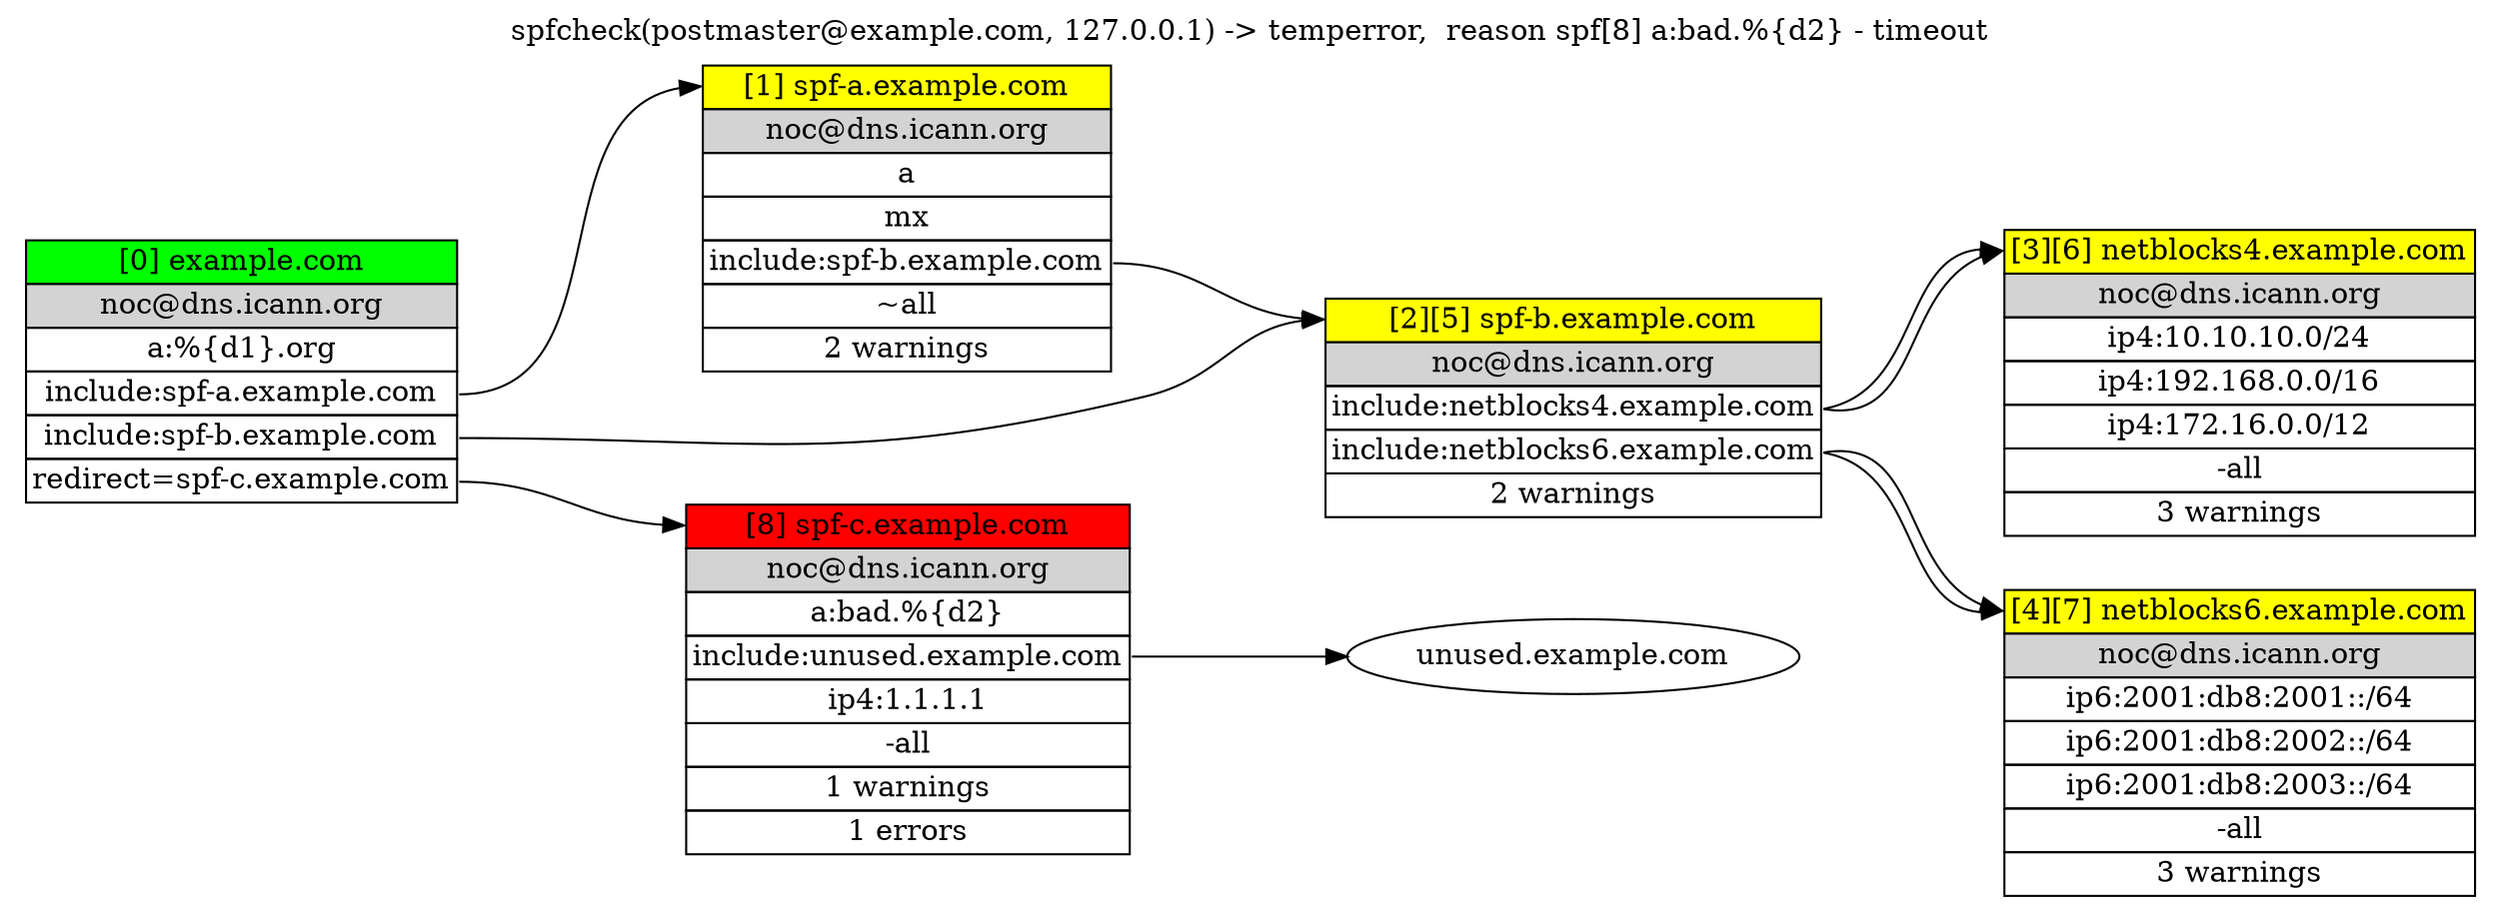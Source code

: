 
digraph SPF {
  label="spfcheck(postmaster@example.com, 127.0.0.1) -> temperror,  reason spf[8] a:bad.%{d2} - timeout
";
  labelloc="t";
  rankdir="LR";
  ranksep="1.0 equally";

  "example.com" [label=<
  <TABLE BORDER="0" CELLBORDER="1" CELLSPACING="0">
  <TR><TD PORT="TOP" BGCOLOR="green">[0] example.com</TD></TR>
  <TR><TD BGCOLOR="lightgray">noc@dns.icann.org</TD></TR>
  <TR><TD>a:%{d1}.org</TD></TR>
  <TR><TD PORT="1">include:spf-a.example.com</TD></TR>
  <TR><TD PORT="2">include:spf-b.example.com</TD></TR>
  <TR><TD PORT="3">redirect=spf-c.example.com</TD></TR>
  
  
  </TABLE>
  >, shape="plaintext"];

  "example.com":"1" -> "spf-a.example.com":"TOP";
  "example.com":"2" -> "spf-b.example.com":"TOP";
  "example.com":"3" -> "spf-c.example.com":"TOP";

"spf-a.example.com" [label=<
  <TABLE BORDER="0" CELLBORDER="1" CELLSPACING="0">
  <TR><TD PORT="TOP" BGCOLOR="yellow">[1] spf-a.example.com</TD></TR>
  <TR><TD BGCOLOR="lightgray">noc@dns.icann.org</TD></TR>
  <TR><TD>a</TD></TR>
  <TR><TD>mx</TD></TR>
  <TR><TD PORT="2">include:spf-b.example.com</TD></TR>
  <TR><TD>~all</TD></TR>
  <TR><TD>2 warnings</TD></TR>
  
  </TABLE>
  >, shape="plaintext"];

  "spf-a.example.com":"2" -> "spf-b.example.com":"TOP";

"spf-b.example.com" [label=<
  <TABLE BORDER="0" CELLBORDER="1" CELLSPACING="0">
  <TR><TD PORT="TOP" BGCOLOR="yellow">[2][5] spf-b.example.com</TD></TR>
  <TR><TD BGCOLOR="lightgray">noc@dns.icann.org</TD></TR>
  <TR><TD PORT="0">include:netblocks4.example.com</TD></TR>
  <TR><TD PORT="1">include:netblocks6.example.com</TD></TR>
  <TR><TD>2 warnings</TD></TR>
  
  </TABLE>
  >, shape="plaintext"];

  "spf-b.example.com":"0" -> "netblocks4.example.com":"TOP";
  "spf-b.example.com":"1" -> "netblocks6.example.com":"TOP";

"netblocks4.example.com" [label=<
  <TABLE BORDER="0" CELLBORDER="1" CELLSPACING="0">
  <TR><TD PORT="TOP" BGCOLOR="yellow">[3][6] netblocks4.example.com</TD></TR>
  <TR><TD BGCOLOR="lightgray">noc@dns.icann.org</TD></TR>
  <TR><TD>ip4:10.10.10.0/24</TD></TR>
  <TR><TD>ip4:192.168.0.0/16</TD></TR>
  <TR><TD>ip4:172.16.0.0/12</TD></TR>
  <TR><TD>-all</TD></TR>
  <TR><TD>3 warnings</TD></TR>
  
  </TABLE>
  >, shape="plaintext"];

"netblocks6.example.com" [label=<
  <TABLE BORDER="0" CELLBORDER="1" CELLSPACING="0">
  <TR><TD PORT="TOP" BGCOLOR="yellow">[4][7] netblocks6.example.com</TD></TR>
  <TR><TD BGCOLOR="lightgray">noc@dns.icann.org</TD></TR>
  <TR><TD>ip6:2001:db8:2001::/64</TD></TR>
  <TR><TD>ip6:2001:db8:2002::/64</TD></TR>
  <TR><TD>ip6:2001:db8:2003::/64</TD></TR>
  <TR><TD>-all</TD></TR>
  <TR><TD>3 warnings</TD></TR>
  
  </TABLE>
  >, shape="plaintext"];

"spf-b.example.com" [label=<
  <TABLE BORDER="0" CELLBORDER="1" CELLSPACING="0">
  <TR><TD PORT="TOP" BGCOLOR="yellow">[2][5] spf-b.example.com</TD></TR>
  <TR><TD BGCOLOR="lightgray">noc@dns.icann.org</TD></TR>
  <TR><TD PORT="0">include:netblocks4.example.com</TD></TR>
  <TR><TD PORT="1">include:netblocks6.example.com</TD></TR>
  <TR><TD>2 warnings</TD></TR>
  
  </TABLE>
  >, shape="plaintext"];

  "spf-b.example.com":"0" -> "netblocks4.example.com":"TOP";
  "spf-b.example.com":"1" -> "netblocks6.example.com":"TOP";

"netblocks4.example.com" [label=<
  <TABLE BORDER="0" CELLBORDER="1" CELLSPACING="0">
  <TR><TD PORT="TOP" BGCOLOR="yellow">[3][6] netblocks4.example.com</TD></TR>
  <TR><TD BGCOLOR="lightgray">noc@dns.icann.org</TD></TR>
  <TR><TD>ip4:10.10.10.0/24</TD></TR>
  <TR><TD>ip4:192.168.0.0/16</TD></TR>
  <TR><TD>ip4:172.16.0.0/12</TD></TR>
  <TR><TD>-all</TD></TR>
  <TR><TD>3 warnings</TD></TR>
  
  </TABLE>
  >, shape="plaintext"];

"netblocks6.example.com" [label=<
  <TABLE BORDER="0" CELLBORDER="1" CELLSPACING="0">
  <TR><TD PORT="TOP" BGCOLOR="yellow">[4][7] netblocks6.example.com</TD></TR>
  <TR><TD BGCOLOR="lightgray">noc@dns.icann.org</TD></TR>
  <TR><TD>ip6:2001:db8:2001::/64</TD></TR>
  <TR><TD>ip6:2001:db8:2002::/64</TD></TR>
  <TR><TD>ip6:2001:db8:2003::/64</TD></TR>
  <TR><TD>-all</TD></TR>
  <TR><TD>3 warnings</TD></TR>
  
  </TABLE>
  >, shape="plaintext"];

"spf-c.example.com" [label=<
  <TABLE BORDER="0" CELLBORDER="1" CELLSPACING="0">
  <TR><TD PORT="TOP" BGCOLOR="red">[8] spf-c.example.com</TD></TR>
  <TR><TD BGCOLOR="lightgray">noc@dns.icann.org</TD></TR>
  <TR><TD>a:bad.%{d2}</TD></TR>
  <TR><TD PORT="1">include:unused.example.com</TD></TR>
  <TR><TD>ip4:1.1.1.1</TD></TR>
  <TR><TD>-all</TD></TR>
  <TR><TD>1 warnings</TD></TR>
  <TR><TD>1 errors</TD></TR>
  </TABLE>
  >, shape="plaintext"];

  "spf-c.example.com":"1" -> "unused.example.com":"TOP";
  }
